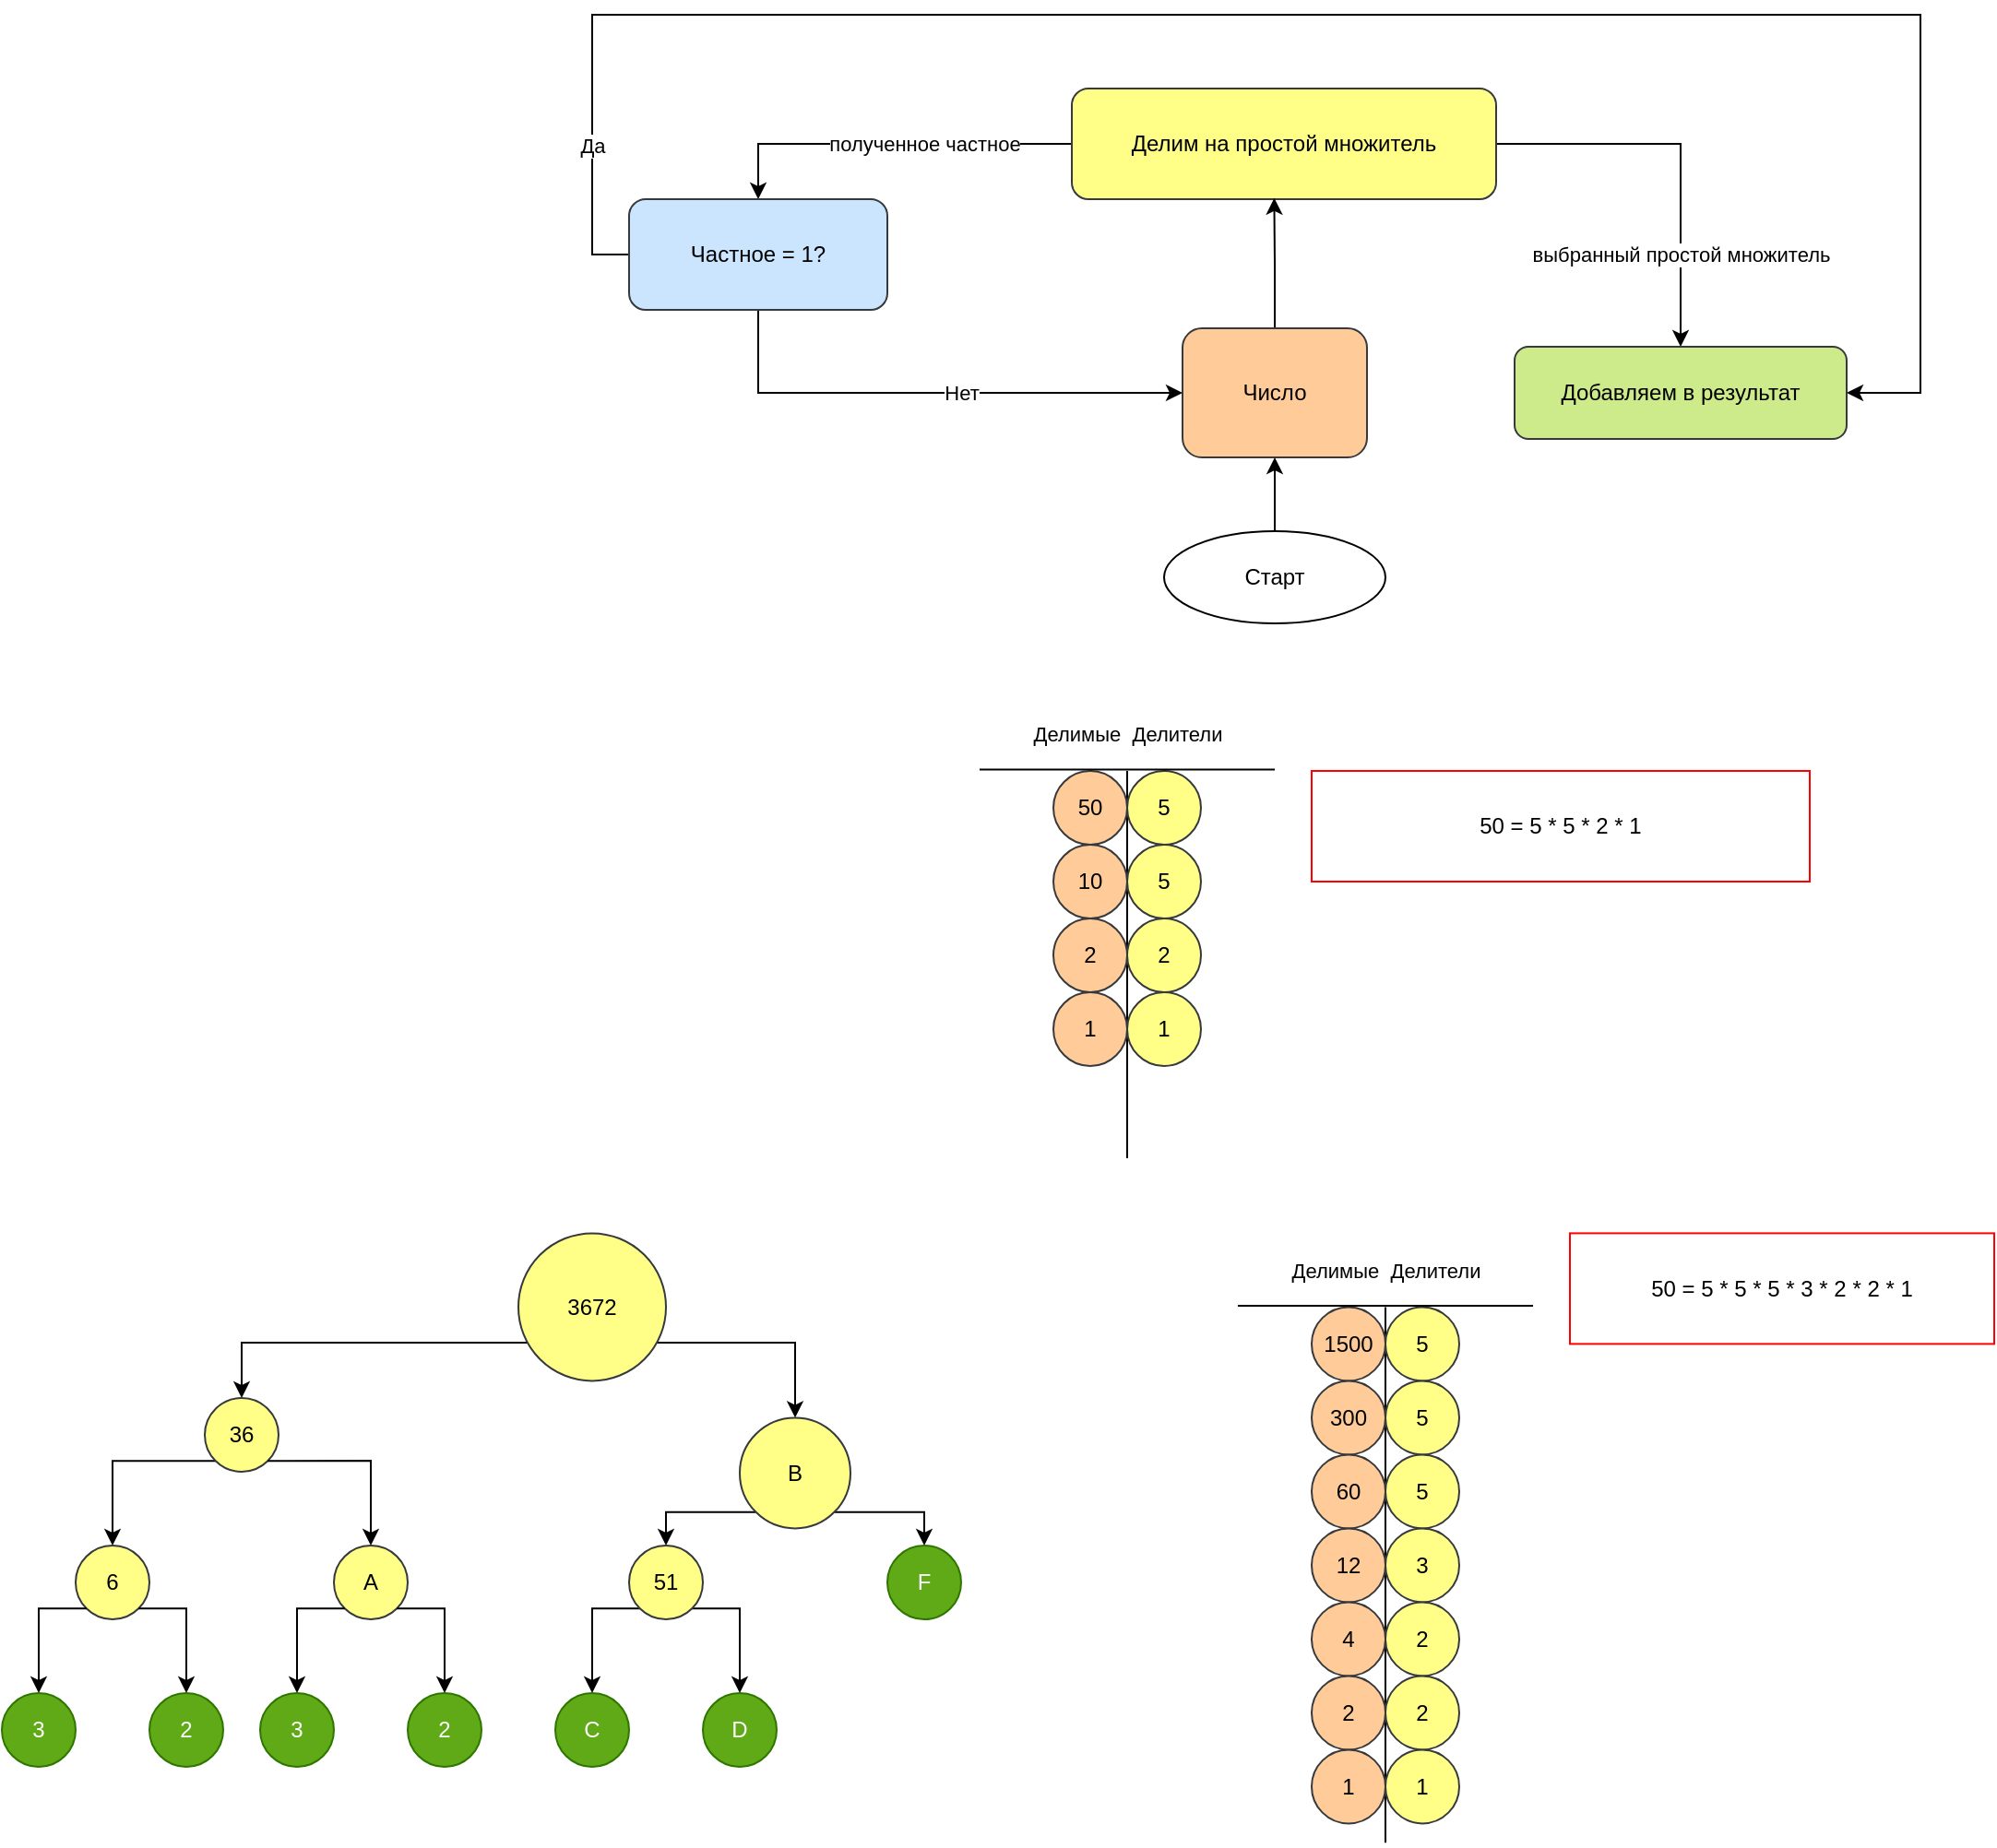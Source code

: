 <mxfile version="15.4.1" type="github">
  <diagram id="NKZnLbRmLY20eQ4-h45i" name="Page-1">
    <mxGraphModel dx="1760" dy="1577" grid="1" gridSize="10" guides="1" tooltips="1" connect="1" arrows="1" fold="1" page="1" pageScale="1" pageWidth="827" pageHeight="1169" math="0" shadow="0">
      <root>
        <mxCell id="0" />
        <mxCell id="1" parent="0" />
        <mxCell id="Lz7DvOroHlvFcl4ejyHl-21" value="выбранный простой множитель" style="edgeStyle=orthogonalEdgeStyle;rounded=0;orthogonalLoop=1;jettySize=auto;html=1;exitX=1;exitY=0.5;exitDx=0;exitDy=0;entryX=0.5;entryY=0;entryDx=0;entryDy=0;" edge="1" parent="1" source="Lz7DvOroHlvFcl4ejyHl-4" target="Lz7DvOroHlvFcl4ejyHl-16">
          <mxGeometry x="0.524" relative="1" as="geometry">
            <mxPoint x="690" y="70" as="targetPoint" />
            <Array as="points">
              <mxPoint x="580" y="-20" />
            </Array>
            <mxPoint as="offset" />
          </mxGeometry>
        </mxCell>
        <mxCell id="Lz7DvOroHlvFcl4ejyHl-24" value="полученное частное" style="edgeStyle=orthogonalEdgeStyle;rounded=0;orthogonalLoop=1;jettySize=auto;html=1;exitX=0;exitY=0.5;exitDx=0;exitDy=0;entryX=0.5;entryY=0;entryDx=0;entryDy=0;" edge="1" parent="1" source="Lz7DvOroHlvFcl4ejyHl-4" target="Lz7DvOroHlvFcl4ejyHl-22">
          <mxGeometry x="-0.2" relative="1" as="geometry">
            <mxPoint x="120" y="10" as="targetPoint" />
            <Array as="points">
              <mxPoint x="80" y="-20" />
            </Array>
            <mxPoint as="offset" />
          </mxGeometry>
        </mxCell>
        <mxCell id="Lz7DvOroHlvFcl4ejyHl-4" value="Делим на простой множитель" style="rounded=1;whiteSpace=wrap;html=1;fillColor=#ffff88;strokeColor=#36393d;" vertex="1" parent="1">
          <mxGeometry x="250" y="-50" width="230" height="60" as="geometry" />
        </mxCell>
        <mxCell id="Lz7DvOroHlvFcl4ejyHl-28" style="edgeStyle=orthogonalEdgeStyle;rounded=0;orthogonalLoop=1;jettySize=auto;html=1;entryX=0.477;entryY=0.99;entryDx=0;entryDy=0;entryPerimeter=0;" edge="1" parent="1" source="Lz7DvOroHlvFcl4ejyHl-10" target="Lz7DvOroHlvFcl4ejyHl-4">
          <mxGeometry relative="1" as="geometry" />
        </mxCell>
        <mxCell id="Lz7DvOroHlvFcl4ejyHl-10" value="Число" style="rounded=1;whiteSpace=wrap;html=1;fillColor=#ffcc99;strokeColor=#36393d;" vertex="1" parent="1">
          <mxGeometry x="310" y="80" width="100" height="70" as="geometry" />
        </mxCell>
        <mxCell id="Lz7DvOroHlvFcl4ejyHl-16" value="Добавляем в результат" style="rounded=1;whiteSpace=wrap;html=1;fillColor=#cdeb8b;strokeColor=#36393d;" vertex="1" parent="1">
          <mxGeometry x="490" y="90" width="180" height="50" as="geometry" />
        </mxCell>
        <mxCell id="Lz7DvOroHlvFcl4ejyHl-19" style="edgeStyle=orthogonalEdgeStyle;rounded=0;orthogonalLoop=1;jettySize=auto;html=1;entryX=0.5;entryY=1;entryDx=0;entryDy=0;" edge="1" parent="1" source="Lz7DvOroHlvFcl4ejyHl-18" target="Lz7DvOroHlvFcl4ejyHl-10">
          <mxGeometry relative="1" as="geometry" />
        </mxCell>
        <mxCell id="Lz7DvOroHlvFcl4ejyHl-18" value="Старт" style="ellipse;whiteSpace=wrap;html=1;" vertex="1" parent="1">
          <mxGeometry x="300" y="190" width="120" height="50" as="geometry" />
        </mxCell>
        <mxCell id="Lz7DvOroHlvFcl4ejyHl-29" value="Нет" style="edgeStyle=orthogonalEdgeStyle;rounded=0;orthogonalLoop=1;jettySize=auto;html=1;entryX=0;entryY=0.5;entryDx=0;entryDy=0;" edge="1" parent="1" source="Lz7DvOroHlvFcl4ejyHl-22" target="Lz7DvOroHlvFcl4ejyHl-10">
          <mxGeometry x="0.127" relative="1" as="geometry">
            <Array as="points">
              <mxPoint x="80" y="115" />
            </Array>
            <mxPoint as="offset" />
          </mxGeometry>
        </mxCell>
        <mxCell id="Lz7DvOroHlvFcl4ejyHl-31" value="Да" style="edgeStyle=orthogonalEdgeStyle;rounded=0;orthogonalLoop=1;jettySize=auto;html=1;exitX=0;exitY=0.5;exitDx=0;exitDy=0;entryX=1;entryY=0.5;entryDx=0;entryDy=0;" edge="1" parent="1" source="Lz7DvOroHlvFcl4ejyHl-22" target="Lz7DvOroHlvFcl4ejyHl-16">
          <mxGeometry x="-0.857" relative="1" as="geometry">
            <Array as="points">
              <mxPoint x="-10" y="40" />
              <mxPoint x="-10" y="-90" />
              <mxPoint x="710" y="-90" />
              <mxPoint x="710" y="115" />
            </Array>
            <mxPoint as="offset" />
          </mxGeometry>
        </mxCell>
        <mxCell id="Lz7DvOroHlvFcl4ejyHl-22" value="Частное = 1?" style="rounded=1;whiteSpace=wrap;html=1;fillColor=#cce5ff;strokeColor=#36393d;" vertex="1" parent="1">
          <mxGeometry x="10" y="10" width="140" height="60" as="geometry" />
        </mxCell>
        <mxCell id="Lz7DvOroHlvFcl4ejyHl-40" value="" style="endArrow=none;html=1;rounded=0;edgeStyle=orthogonalEdgeStyle;" edge="1" parent="1">
          <mxGeometry relative="1" as="geometry">
            <mxPoint x="280" y="530" as="sourcePoint" />
            <mxPoint x="280" y="320" as="targetPoint" />
            <Array as="points">
              <mxPoint x="280" y="430" />
            </Array>
          </mxGeometry>
        </mxCell>
        <mxCell id="Lz7DvOroHlvFcl4ejyHl-44" value="50" style="ellipse;whiteSpace=wrap;html=1;fillColor=#ffcc99;strokeColor=#36393d;" vertex="1" parent="1">
          <mxGeometry x="240" y="320" width="40" height="40" as="geometry" />
        </mxCell>
        <mxCell id="Lz7DvOroHlvFcl4ejyHl-45" value="10" style="ellipse;whiteSpace=wrap;html=1;fillColor=#ffcc99;strokeColor=#36393d;" vertex="1" parent="1">
          <mxGeometry x="240" y="360" width="40" height="40" as="geometry" />
        </mxCell>
        <mxCell id="Lz7DvOroHlvFcl4ejyHl-46" value="2" style="ellipse;whiteSpace=wrap;html=1;fillColor=#ffcc99;strokeColor=#36393d;" vertex="1" parent="1">
          <mxGeometry x="240" y="400" width="40" height="40" as="geometry" />
        </mxCell>
        <mxCell id="Lz7DvOroHlvFcl4ejyHl-47" value="1" style="ellipse;whiteSpace=wrap;html=1;fillColor=#ffcc99;strokeColor=#36393d;" vertex="1" parent="1">
          <mxGeometry x="240" y="440" width="40" height="40" as="geometry" />
        </mxCell>
        <mxCell id="Lz7DvOroHlvFcl4ejyHl-48" value="5" style="ellipse;whiteSpace=wrap;html=1;fillColor=#ffff88;strokeColor=#36393d;" vertex="1" parent="1">
          <mxGeometry x="280" y="320" width="40" height="40" as="geometry" />
        </mxCell>
        <mxCell id="Lz7DvOroHlvFcl4ejyHl-49" value="5" style="ellipse;whiteSpace=wrap;html=1;fillColor=#ffff88;strokeColor=#36393d;" vertex="1" parent="1">
          <mxGeometry x="280" y="360" width="40" height="40" as="geometry" />
        </mxCell>
        <mxCell id="Lz7DvOroHlvFcl4ejyHl-50" value="2" style="ellipse;whiteSpace=wrap;html=1;fillColor=#ffff88;strokeColor=#36393d;" vertex="1" parent="1">
          <mxGeometry x="280" y="400" width="40" height="40" as="geometry" />
        </mxCell>
        <mxCell id="Lz7DvOroHlvFcl4ejyHl-51" value="1" style="ellipse;whiteSpace=wrap;html=1;fillColor=#ffff88;strokeColor=#36393d;" vertex="1" parent="1">
          <mxGeometry x="280" y="440" width="40" height="40" as="geometry" />
        </mxCell>
        <mxCell id="Lz7DvOroHlvFcl4ejyHl-55" value="Делимые&lt;span style=&quot;white-space: pre&quot;&gt;	&lt;/span&gt;&lt;span style=&quot;white-space: pre&quot;&gt;	&lt;/span&gt;Делители" style="endArrow=none;html=1;rounded=0;edgeStyle=orthogonalEdgeStyle;" edge="1" parent="1">
          <mxGeometry y="19" relative="1" as="geometry">
            <mxPoint x="200" y="319.31" as="sourcePoint" />
            <mxPoint x="360" y="319.31" as="targetPoint" />
            <mxPoint as="offset" />
          </mxGeometry>
        </mxCell>
        <mxCell id="Lz7DvOroHlvFcl4ejyHl-57" value="50 = 5 * 5 * 2 * 1" style="rounded=0;whiteSpace=wrap;html=1;strokeColor=#FF0000;" vertex="1" parent="1">
          <mxGeometry x="380" y="320" width="270" height="60" as="geometry" />
        </mxCell>
        <mxCell id="Lz7DvOroHlvFcl4ejyHl-58" value="" style="endArrow=none;html=1;rounded=0;edgeStyle=orthogonalEdgeStyle;" edge="1" parent="1">
          <mxGeometry relative="1" as="geometry">
            <mxPoint x="420" y="901.104" as="sourcePoint" />
            <mxPoint x="420" y="610.69" as="targetPoint" />
            <Array as="points">
              <mxPoint x="420" y="720.69" />
            </Array>
          </mxGeometry>
        </mxCell>
        <mxCell id="Lz7DvOroHlvFcl4ejyHl-59" value="1500" style="ellipse;whiteSpace=wrap;html=1;fillColor=#ffcc99;strokeColor=#36393d;" vertex="1" parent="1">
          <mxGeometry x="380" y="610.69" width="40" height="40" as="geometry" />
        </mxCell>
        <mxCell id="Lz7DvOroHlvFcl4ejyHl-60" value="300" style="ellipse;whiteSpace=wrap;html=1;fillColor=#ffcc99;strokeColor=#36393d;" vertex="1" parent="1">
          <mxGeometry x="380" y="650.69" width="40" height="40" as="geometry" />
        </mxCell>
        <mxCell id="Lz7DvOroHlvFcl4ejyHl-61" value="60" style="ellipse;whiteSpace=wrap;html=1;fillColor=#ffcc99;strokeColor=#36393d;" vertex="1" parent="1">
          <mxGeometry x="380" y="690.69" width="40" height="40" as="geometry" />
        </mxCell>
        <mxCell id="Lz7DvOroHlvFcl4ejyHl-62" value="12" style="ellipse;whiteSpace=wrap;html=1;fillColor=#ffcc99;strokeColor=#36393d;" vertex="1" parent="1">
          <mxGeometry x="380" y="730.69" width="40" height="40" as="geometry" />
        </mxCell>
        <mxCell id="Lz7DvOroHlvFcl4ejyHl-63" value="5" style="ellipse;whiteSpace=wrap;html=1;fillColor=#ffff88;strokeColor=#36393d;" vertex="1" parent="1">
          <mxGeometry x="420" y="610.69" width="40" height="40" as="geometry" />
        </mxCell>
        <mxCell id="Lz7DvOroHlvFcl4ejyHl-64" value="5" style="ellipse;whiteSpace=wrap;html=1;fillColor=#ffff88;strokeColor=#36393d;" vertex="1" parent="1">
          <mxGeometry x="420" y="650.69" width="40" height="40" as="geometry" />
        </mxCell>
        <mxCell id="Lz7DvOroHlvFcl4ejyHl-65" value="5" style="ellipse;whiteSpace=wrap;html=1;fillColor=#ffff88;strokeColor=#36393d;" vertex="1" parent="1">
          <mxGeometry x="420" y="690.69" width="40" height="40" as="geometry" />
        </mxCell>
        <mxCell id="Lz7DvOroHlvFcl4ejyHl-66" value="3" style="ellipse;whiteSpace=wrap;html=1;fillColor=#ffff88;strokeColor=#36393d;" vertex="1" parent="1">
          <mxGeometry x="420" y="730.69" width="40" height="40" as="geometry" />
        </mxCell>
        <mxCell id="Lz7DvOroHlvFcl4ejyHl-67" value="Делимые&lt;span style=&quot;white-space: pre&quot;&gt;	&lt;/span&gt;&lt;span style=&quot;white-space: pre&quot;&gt;	&lt;/span&gt;Делители" style="endArrow=none;html=1;rounded=0;edgeStyle=orthogonalEdgeStyle;" edge="1" parent="1">
          <mxGeometry y="19" relative="1" as="geometry">
            <mxPoint x="340" y="610" as="sourcePoint" />
            <mxPoint x="500" y="610" as="targetPoint" />
            <mxPoint as="offset" />
          </mxGeometry>
        </mxCell>
        <mxCell id="Lz7DvOroHlvFcl4ejyHl-69" value="4" style="ellipse;whiteSpace=wrap;html=1;fillColor=#ffcc99;strokeColor=#36393d;" vertex="1" parent="1">
          <mxGeometry x="380" y="770.69" width="40" height="40" as="geometry" />
        </mxCell>
        <mxCell id="Lz7DvOroHlvFcl4ejyHl-70" value="2" style="ellipse;whiteSpace=wrap;html=1;fillColor=#ffcc99;strokeColor=#36393d;" vertex="1" parent="1">
          <mxGeometry x="380" y="810.69" width="40" height="40" as="geometry" />
        </mxCell>
        <mxCell id="Lz7DvOroHlvFcl4ejyHl-72" value="1" style="ellipse;whiteSpace=wrap;html=1;fillColor=#ffcc99;strokeColor=#36393d;" vertex="1" parent="1">
          <mxGeometry x="380" y="850.69" width="40" height="40" as="geometry" />
        </mxCell>
        <mxCell id="Lz7DvOroHlvFcl4ejyHl-73" value="2" style="ellipse;whiteSpace=wrap;html=1;fillColor=#ffff88;strokeColor=#36393d;" vertex="1" parent="1">
          <mxGeometry x="420" y="770.69" width="40" height="40" as="geometry" />
        </mxCell>
        <mxCell id="Lz7DvOroHlvFcl4ejyHl-74" value="2" style="ellipse;whiteSpace=wrap;html=1;fillColor=#ffff88;strokeColor=#36393d;" vertex="1" parent="1">
          <mxGeometry x="420" y="810.69" width="40" height="40" as="geometry" />
        </mxCell>
        <mxCell id="Lz7DvOroHlvFcl4ejyHl-75" value="1" style="ellipse;whiteSpace=wrap;html=1;fillColor=#ffff88;strokeColor=#36393d;" vertex="1" parent="1">
          <mxGeometry x="420" y="850.69" width="40" height="40" as="geometry" />
        </mxCell>
        <mxCell id="Lz7DvOroHlvFcl4ejyHl-76" style="edgeStyle=orthogonalEdgeStyle;rounded=0;orthogonalLoop=1;jettySize=auto;html=1;exitX=1;exitY=1;exitDx=0;exitDy=0;entryX=0.5;entryY=0;entryDx=0;entryDy=0;" edge="1" parent="1" source="Lz7DvOroHlvFcl4ejyHl-78" target="Lz7DvOroHlvFcl4ejyHl-82">
          <mxGeometry relative="1" as="geometry">
            <Array as="points">
              <mxPoint x="8" y="639" />
              <mxPoint x="8" y="630" />
              <mxPoint x="100" y="630" />
              <mxPoint x="100" y="671" />
            </Array>
          </mxGeometry>
        </mxCell>
        <mxCell id="Lz7DvOroHlvFcl4ejyHl-77" style="edgeStyle=orthogonalEdgeStyle;rounded=0;orthogonalLoop=1;jettySize=auto;html=1;exitX=0;exitY=1;exitDx=0;exitDy=0;entryX=0.5;entryY=0;entryDx=0;entryDy=0;" edge="1" parent="1" source="Lz7DvOroHlvFcl4ejyHl-78" target="Lz7DvOroHlvFcl4ejyHl-90">
          <mxGeometry relative="1" as="geometry">
            <mxPoint x="-30" y="660" as="targetPoint" />
            <Array as="points">
              <mxPoint x="2" y="639" />
              <mxPoint x="2" y="630" />
              <mxPoint x="-200" y="630" />
            </Array>
          </mxGeometry>
        </mxCell>
        <mxCell id="Lz7DvOroHlvFcl4ejyHl-78" value="3672" style="ellipse;whiteSpace=wrap;html=1;aspect=fixed;fillColor=#ffff88;strokeColor=#36393d;" vertex="1" parent="1">
          <mxGeometry x="-50" y="570.69" width="80" height="80" as="geometry" />
        </mxCell>
        <mxCell id="Lz7DvOroHlvFcl4ejyHl-80" style="edgeStyle=orthogonalEdgeStyle;rounded=0;orthogonalLoop=1;jettySize=auto;html=1;exitX=0;exitY=1;exitDx=0;exitDy=0;entryX=0.5;entryY=0;entryDx=0;entryDy=0;" edge="1" parent="1" source="Lz7DvOroHlvFcl4ejyHl-82" target="Lz7DvOroHlvFcl4ejyHl-114">
          <mxGeometry relative="1" as="geometry">
            <Array as="points">
              <mxPoint x="30" y="722" />
            </Array>
            <mxPoint x="50" y="740" as="targetPoint" />
          </mxGeometry>
        </mxCell>
        <mxCell id="Lz7DvOroHlvFcl4ejyHl-81" style="edgeStyle=orthogonalEdgeStyle;rounded=0;orthogonalLoop=1;jettySize=auto;html=1;exitX=1;exitY=1;exitDx=0;exitDy=0;entryX=0.5;entryY=0;entryDx=0;entryDy=0;" edge="1" parent="1" source="Lz7DvOroHlvFcl4ejyHl-82" target="Lz7DvOroHlvFcl4ejyHl-86">
          <mxGeometry relative="1" as="geometry">
            <Array as="points">
              <mxPoint x="170" y="722" />
            </Array>
          </mxGeometry>
        </mxCell>
        <mxCell id="Lz7DvOroHlvFcl4ejyHl-82" value="B" style="ellipse;whiteSpace=wrap;html=1;aspect=fixed;fillColor=#ffff88;strokeColor=#36393d;" vertex="1" parent="1">
          <mxGeometry x="70" y="670.69" width="60" height="60" as="geometry" />
        </mxCell>
        <mxCell id="Lz7DvOroHlvFcl4ejyHl-86" value="F" style="ellipse;whiteSpace=wrap;html=1;aspect=fixed;fillColor=#60a917;strokeColor=#2D7600;fontColor=#ffffff;" vertex="1" parent="1">
          <mxGeometry x="150" y="740" width="40" height="40" as="geometry" />
        </mxCell>
        <mxCell id="Lz7DvOroHlvFcl4ejyHl-128" style="edgeStyle=orthogonalEdgeStyle;rounded=0;orthogonalLoop=1;jettySize=auto;html=1;exitX=0;exitY=1;exitDx=0;exitDy=0;entryX=0.5;entryY=0;entryDx=0;entryDy=0;" edge="1" parent="1" source="Lz7DvOroHlvFcl4ejyHl-90" target="Lz7DvOroHlvFcl4ejyHl-118">
          <mxGeometry relative="1" as="geometry" />
        </mxCell>
        <mxCell id="Lz7DvOroHlvFcl4ejyHl-90" value="36" style="ellipse;whiteSpace=wrap;html=1;aspect=fixed;fillColor=#ffff88;strokeColor=#36393d;" vertex="1" parent="1">
          <mxGeometry x="-220" y="660" width="40" height="40" as="geometry" />
        </mxCell>
        <mxCell id="Lz7DvOroHlvFcl4ejyHl-100" style="edgeStyle=orthogonalEdgeStyle;rounded=0;orthogonalLoop=1;jettySize=auto;html=1;exitX=1;exitY=1;exitDx=0;exitDy=0;entryX=0.5;entryY=0;entryDx=0;entryDy=0;" edge="1" parent="1" source="Lz7DvOroHlvFcl4ejyHl-90">
          <mxGeometry relative="1" as="geometry">
            <Array as="points">
              <mxPoint x="-176" y="694" />
              <mxPoint x="-130" y="694" />
            </Array>
            <mxPoint x="-215.858" y="694.142" as="sourcePoint" />
            <mxPoint x="-130" y="740" as="targetPoint" />
          </mxGeometry>
        </mxCell>
        <mxCell id="Lz7DvOroHlvFcl4ejyHl-112" style="edgeStyle=orthogonalEdgeStyle;rounded=0;orthogonalLoop=1;jettySize=auto;html=1;exitX=1;exitY=1;exitDx=0;exitDy=0;entryX=0.5;entryY=0;entryDx=0;entryDy=0;" edge="1" parent="1" source="Lz7DvOroHlvFcl4ejyHl-114" target="Lz7DvOroHlvFcl4ejyHl-116">
          <mxGeometry relative="1" as="geometry">
            <Array as="points">
              <mxPoint x="70" y="774" />
            </Array>
          </mxGeometry>
        </mxCell>
        <mxCell id="Lz7DvOroHlvFcl4ejyHl-113" style="edgeStyle=orthogonalEdgeStyle;rounded=0;orthogonalLoop=1;jettySize=auto;html=1;exitX=0;exitY=1;exitDx=0;exitDy=0;entryX=0.5;entryY=0;entryDx=0;entryDy=0;" edge="1" parent="1" source="Lz7DvOroHlvFcl4ejyHl-114" target="Lz7DvOroHlvFcl4ejyHl-115">
          <mxGeometry relative="1" as="geometry">
            <Array as="points">
              <mxPoint x="-10" y="774" />
            </Array>
          </mxGeometry>
        </mxCell>
        <mxCell id="Lz7DvOroHlvFcl4ejyHl-114" value="51" style="ellipse;whiteSpace=wrap;html=1;aspect=fixed;fillColor=#ffff88;strokeColor=#36393d;" vertex="1" parent="1">
          <mxGeometry x="10" y="740" width="40" height="40" as="geometry" />
        </mxCell>
        <mxCell id="Lz7DvOroHlvFcl4ejyHl-115" value="C" style="ellipse;whiteSpace=wrap;html=1;aspect=fixed;fillColor=#60a917;strokeColor=#2D7600;fontColor=#ffffff;" vertex="1" parent="1">
          <mxGeometry x="-30" y="820" width="40" height="40" as="geometry" />
        </mxCell>
        <mxCell id="Lz7DvOroHlvFcl4ejyHl-116" value="D" style="ellipse;whiteSpace=wrap;html=1;aspect=fixed;fillColor=#60a917;strokeColor=#2D7600;fontColor=#ffffff;" vertex="1" parent="1">
          <mxGeometry x="50" y="820" width="40" height="40" as="geometry" />
        </mxCell>
        <mxCell id="Lz7DvOroHlvFcl4ejyHl-117" value="50 = 5 * 5 * 5 * 3 * 2 * 2 * 1" style="rounded=0;whiteSpace=wrap;html=1;strokeColor=#FF0000;" vertex="1" parent="1">
          <mxGeometry x="520" y="570.69" width="230" height="60" as="geometry" />
        </mxCell>
        <mxCell id="Lz7DvOroHlvFcl4ejyHl-118" value="6" style="ellipse;whiteSpace=wrap;html=1;aspect=fixed;fillColor=#ffff88;strokeColor=#36393d;" vertex="1" parent="1">
          <mxGeometry x="-290" y="740" width="40" height="40" as="geometry" />
        </mxCell>
        <mxCell id="Lz7DvOroHlvFcl4ejyHl-119" style="edgeStyle=orthogonalEdgeStyle;rounded=0;orthogonalLoop=1;jettySize=auto;html=1;exitX=0;exitY=1;exitDx=0;exitDy=0;entryX=0.5;entryY=0;entryDx=0;entryDy=0;" edge="1" parent="1" target="Lz7DvOroHlvFcl4ejyHl-121">
          <mxGeometry relative="1" as="geometry">
            <Array as="points">
              <mxPoint x="-310" y="774" />
            </Array>
            <mxPoint x="-284.142" y="774.142" as="sourcePoint" />
          </mxGeometry>
        </mxCell>
        <mxCell id="Lz7DvOroHlvFcl4ejyHl-120" style="edgeStyle=orthogonalEdgeStyle;rounded=0;orthogonalLoop=1;jettySize=auto;html=1;exitX=1;exitY=1;exitDx=0;exitDy=0;entryX=0.5;entryY=0;entryDx=0;entryDy=0;" edge="1" parent="1" target="Lz7DvOroHlvFcl4ejyHl-122">
          <mxGeometry relative="1" as="geometry">
            <Array as="points">
              <mxPoint x="-230" y="774" />
            </Array>
            <mxPoint x="-255.858" y="774.142" as="sourcePoint" />
          </mxGeometry>
        </mxCell>
        <mxCell id="Lz7DvOroHlvFcl4ejyHl-121" value="3" style="ellipse;whiteSpace=wrap;html=1;aspect=fixed;fillColor=#60a917;strokeColor=#2D7600;fontColor=#ffffff;" vertex="1" parent="1">
          <mxGeometry x="-330" y="820" width="40" height="40" as="geometry" />
        </mxCell>
        <mxCell id="Lz7DvOroHlvFcl4ejyHl-122" value="2" style="ellipse;whiteSpace=wrap;html=1;aspect=fixed;fillColor=#60a917;strokeColor=#2D7600;fontColor=#ffffff;" vertex="1" parent="1">
          <mxGeometry x="-250" y="820" width="40" height="40" as="geometry" />
        </mxCell>
        <mxCell id="Lz7DvOroHlvFcl4ejyHl-123" value="A" style="ellipse;whiteSpace=wrap;html=1;aspect=fixed;fillColor=#ffff88;strokeColor=#36393d;" vertex="1" parent="1">
          <mxGeometry x="-150" y="740" width="40" height="40" as="geometry" />
        </mxCell>
        <mxCell id="Lz7DvOroHlvFcl4ejyHl-124" style="edgeStyle=orthogonalEdgeStyle;rounded=0;orthogonalLoop=1;jettySize=auto;html=1;exitX=0;exitY=1;exitDx=0;exitDy=0;entryX=0.5;entryY=0;entryDx=0;entryDy=0;" edge="1" parent="1" target="Lz7DvOroHlvFcl4ejyHl-126">
          <mxGeometry relative="1" as="geometry">
            <Array as="points">
              <mxPoint x="-170" y="774" />
            </Array>
            <mxPoint x="-144.142" y="774.142" as="sourcePoint" />
          </mxGeometry>
        </mxCell>
        <mxCell id="Lz7DvOroHlvFcl4ejyHl-125" style="edgeStyle=orthogonalEdgeStyle;rounded=0;orthogonalLoop=1;jettySize=auto;html=1;exitX=1;exitY=1;exitDx=0;exitDy=0;entryX=0.5;entryY=0;entryDx=0;entryDy=0;" edge="1" parent="1" target="Lz7DvOroHlvFcl4ejyHl-127">
          <mxGeometry relative="1" as="geometry">
            <Array as="points">
              <mxPoint x="-90" y="774" />
            </Array>
            <mxPoint x="-115.858" y="774.142" as="sourcePoint" />
          </mxGeometry>
        </mxCell>
        <mxCell id="Lz7DvOroHlvFcl4ejyHl-126" value="3" style="ellipse;whiteSpace=wrap;html=1;aspect=fixed;fillColor=#60a917;strokeColor=#2D7600;fontColor=#ffffff;" vertex="1" parent="1">
          <mxGeometry x="-190" y="820" width="40" height="40" as="geometry" />
        </mxCell>
        <mxCell id="Lz7DvOroHlvFcl4ejyHl-127" value="2" style="ellipse;whiteSpace=wrap;html=1;aspect=fixed;fillColor=#60a917;strokeColor=#2D7600;fontColor=#ffffff;" vertex="1" parent="1">
          <mxGeometry x="-110" y="820" width="40" height="40" as="geometry" />
        </mxCell>
      </root>
    </mxGraphModel>
  </diagram>
</mxfile>
